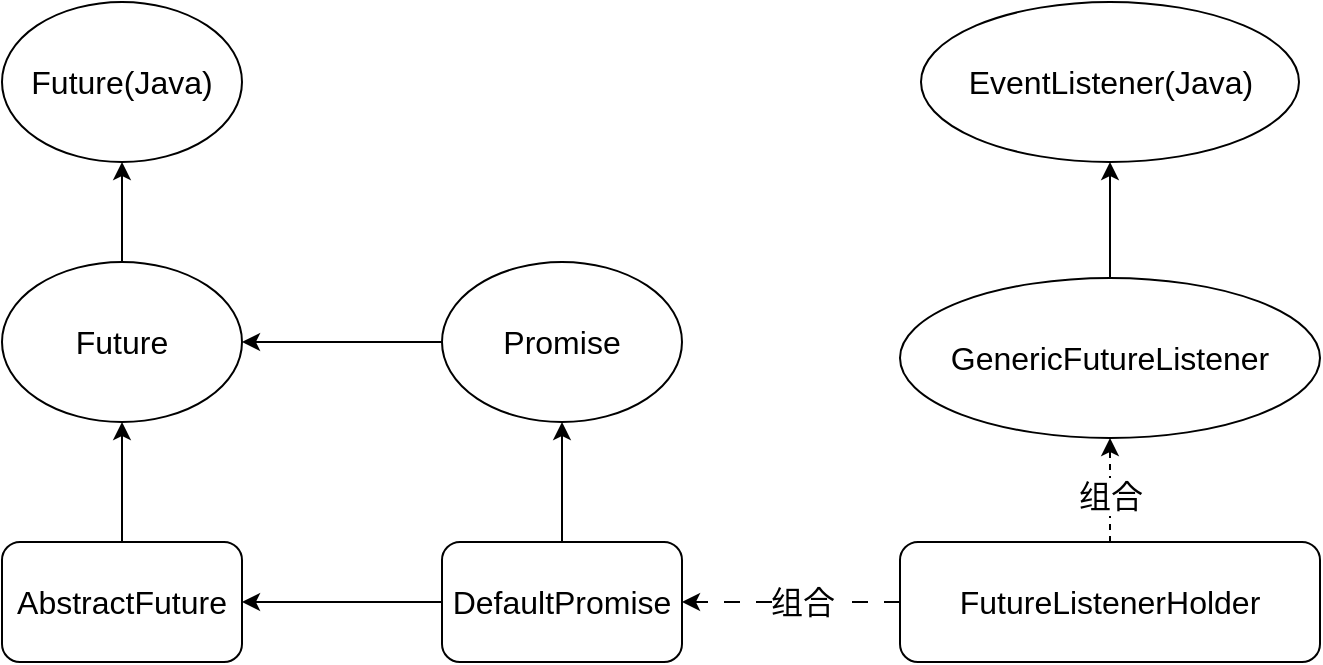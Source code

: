 <mxfile version="22.0.3" type="device">
  <diagram name="第 1 页" id="w1KSNIns1z5XO0oNDlF6">
    <mxGraphModel dx="1489" dy="906" grid="0" gridSize="10" guides="1" tooltips="1" connect="1" arrows="1" fold="1" page="0" pageScale="1" pageWidth="827" pageHeight="1169" math="0" shadow="0">
      <root>
        <mxCell id="0" />
        <mxCell id="1" parent="0" />
        <mxCell id="eVCT4GpYhG1Pn6NcSGXg-1" value="Future(Java)" style="ellipse;whiteSpace=wrap;html=1;fontSize=16;" vertex="1" parent="1">
          <mxGeometry x="360" y="200" width="120" height="80" as="geometry" />
        </mxCell>
        <mxCell id="eVCT4GpYhG1Pn6NcSGXg-3" style="edgeStyle=orthogonalEdgeStyle;rounded=0;orthogonalLoop=1;jettySize=auto;html=1;exitX=0.5;exitY=0;exitDx=0;exitDy=0;" edge="1" parent="1" source="eVCT4GpYhG1Pn6NcSGXg-2" target="eVCT4GpYhG1Pn6NcSGXg-1">
          <mxGeometry relative="1" as="geometry" />
        </mxCell>
        <mxCell id="eVCT4GpYhG1Pn6NcSGXg-2" value="Future" style="ellipse;whiteSpace=wrap;html=1;fontSize=16;" vertex="1" parent="1">
          <mxGeometry x="360" y="330" width="120" height="80" as="geometry" />
        </mxCell>
        <mxCell id="eVCT4GpYhG1Pn6NcSGXg-5" style="edgeStyle=orthogonalEdgeStyle;rounded=0;orthogonalLoop=1;jettySize=auto;html=1;" edge="1" parent="1" source="eVCT4GpYhG1Pn6NcSGXg-4" target="eVCT4GpYhG1Pn6NcSGXg-2">
          <mxGeometry relative="1" as="geometry" />
        </mxCell>
        <mxCell id="eVCT4GpYhG1Pn6NcSGXg-4" value="AbstractFuture" style="rounded=1;whiteSpace=wrap;html=1;fontSize=16;" vertex="1" parent="1">
          <mxGeometry x="360" y="470" width="120" height="60" as="geometry" />
        </mxCell>
        <mxCell id="eVCT4GpYhG1Pn6NcSGXg-10" style="edgeStyle=orthogonalEdgeStyle;rounded=0;orthogonalLoop=1;jettySize=auto;html=1;exitX=0;exitY=0.5;exitDx=0;exitDy=0;" edge="1" parent="1" source="eVCT4GpYhG1Pn6NcSGXg-6" target="eVCT4GpYhG1Pn6NcSGXg-2">
          <mxGeometry relative="1" as="geometry" />
        </mxCell>
        <mxCell id="eVCT4GpYhG1Pn6NcSGXg-6" value="Promise" style="ellipse;whiteSpace=wrap;html=1;fontSize=16;" vertex="1" parent="1">
          <mxGeometry x="580" y="330" width="120" height="80" as="geometry" />
        </mxCell>
        <mxCell id="eVCT4GpYhG1Pn6NcSGXg-9" style="rounded=0;orthogonalLoop=1;jettySize=auto;html=1;entryX=1;entryY=0.5;entryDx=0;entryDy=0;" edge="1" parent="1" source="eVCT4GpYhG1Pn6NcSGXg-8" target="eVCT4GpYhG1Pn6NcSGXg-4">
          <mxGeometry relative="1" as="geometry" />
        </mxCell>
        <mxCell id="eVCT4GpYhG1Pn6NcSGXg-12" style="edgeStyle=orthogonalEdgeStyle;rounded=0;orthogonalLoop=1;jettySize=auto;html=1;exitX=0.5;exitY=0;exitDx=0;exitDy=0;" edge="1" parent="1" source="eVCT4GpYhG1Pn6NcSGXg-8" target="eVCT4GpYhG1Pn6NcSGXg-6">
          <mxGeometry relative="1" as="geometry" />
        </mxCell>
        <mxCell id="eVCT4GpYhG1Pn6NcSGXg-8" value="DefaultPromise" style="rounded=1;whiteSpace=wrap;html=1;fontSize=16;" vertex="1" parent="1">
          <mxGeometry x="580" y="470" width="120" height="60" as="geometry" />
        </mxCell>
        <mxCell id="eVCT4GpYhG1Pn6NcSGXg-15" style="edgeStyle=orthogonalEdgeStyle;rounded=0;orthogonalLoop=1;jettySize=auto;html=1;exitX=0.5;exitY=0;exitDx=0;exitDy=0;" edge="1" parent="1" source="eVCT4GpYhG1Pn6NcSGXg-13" target="eVCT4GpYhG1Pn6NcSGXg-14">
          <mxGeometry relative="1" as="geometry" />
        </mxCell>
        <mxCell id="eVCT4GpYhG1Pn6NcSGXg-13" value="GenericFutureListener" style="ellipse;whiteSpace=wrap;html=1;fontSize=16;" vertex="1" parent="1">
          <mxGeometry x="809" y="338" width="210" height="80" as="geometry" />
        </mxCell>
        <mxCell id="eVCT4GpYhG1Pn6NcSGXg-14" value="EventListener(Java)" style="ellipse;whiteSpace=wrap;html=1;fontSize=16;" vertex="1" parent="1">
          <mxGeometry x="819.5" y="200" width="189" height="80" as="geometry" />
        </mxCell>
        <mxCell id="eVCT4GpYhG1Pn6NcSGXg-17" style="edgeStyle=orthogonalEdgeStyle;rounded=0;orthogonalLoop=1;jettySize=auto;html=1;exitX=0.5;exitY=0;exitDx=0;exitDy=0;dashed=1;" edge="1" parent="1" source="eVCT4GpYhG1Pn6NcSGXg-16" target="eVCT4GpYhG1Pn6NcSGXg-13">
          <mxGeometry relative="1" as="geometry" />
        </mxCell>
        <mxCell id="eVCT4GpYhG1Pn6NcSGXg-18" value="组合" style="edgeLabel;html=1;align=center;verticalAlign=middle;resizable=0;points=[];fontSize=16;" vertex="1" connectable="0" parent="eVCT4GpYhG1Pn6NcSGXg-17">
          <mxGeometry x="0.045" relative="1" as="geometry">
            <mxPoint y="4" as="offset" />
          </mxGeometry>
        </mxCell>
        <mxCell id="eVCT4GpYhG1Pn6NcSGXg-19" style="edgeStyle=orthogonalEdgeStyle;rounded=0;orthogonalLoop=1;jettySize=auto;html=1;exitX=0;exitY=0.5;exitDx=0;exitDy=0;entryX=1;entryY=0.5;entryDx=0;entryDy=0;dashed=1;dashPattern=8 8;" edge="1" parent="1" source="eVCT4GpYhG1Pn6NcSGXg-16" target="eVCT4GpYhG1Pn6NcSGXg-8">
          <mxGeometry relative="1" as="geometry" />
        </mxCell>
        <mxCell id="eVCT4GpYhG1Pn6NcSGXg-21" value="组合" style="edgeLabel;html=1;align=center;verticalAlign=middle;resizable=0;points=[];fontSize=16;" vertex="1" connectable="0" parent="eVCT4GpYhG1Pn6NcSGXg-19">
          <mxGeometry x="-0.104" relative="1" as="geometry">
            <mxPoint as="offset" />
          </mxGeometry>
        </mxCell>
        <mxCell id="eVCT4GpYhG1Pn6NcSGXg-16" value="FutureListenerHolder" style="rounded=1;whiteSpace=wrap;html=1;fontSize=16;" vertex="1" parent="1">
          <mxGeometry x="809" y="470" width="210" height="60" as="geometry" />
        </mxCell>
      </root>
    </mxGraphModel>
  </diagram>
</mxfile>
